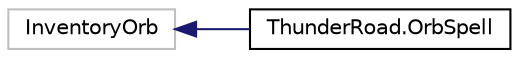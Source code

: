 digraph "Graphical Class Hierarchy"
{
 // LATEX_PDF_SIZE
  edge [fontname="Helvetica",fontsize="10",labelfontname="Helvetica",labelfontsize="10"];
  node [fontname="Helvetica",fontsize="10",shape=record];
  rankdir="LR";
  Node244 [label="InventoryOrb",height=0.2,width=0.4,color="grey75", fillcolor="white", style="filled",tooltip=" "];
  Node244 -> Node0 [dir="back",color="midnightblue",fontsize="10",style="solid",fontname="Helvetica"];
  Node0 [label="ThunderRoad.OrbSpell",height=0.2,width=0.4,color="black", fillcolor="white", style="filled",URL="$class_thunder_road_1_1_orb_spell.html",tooltip="Class OrbSpell. Implements the InventoryOrb"];
}
